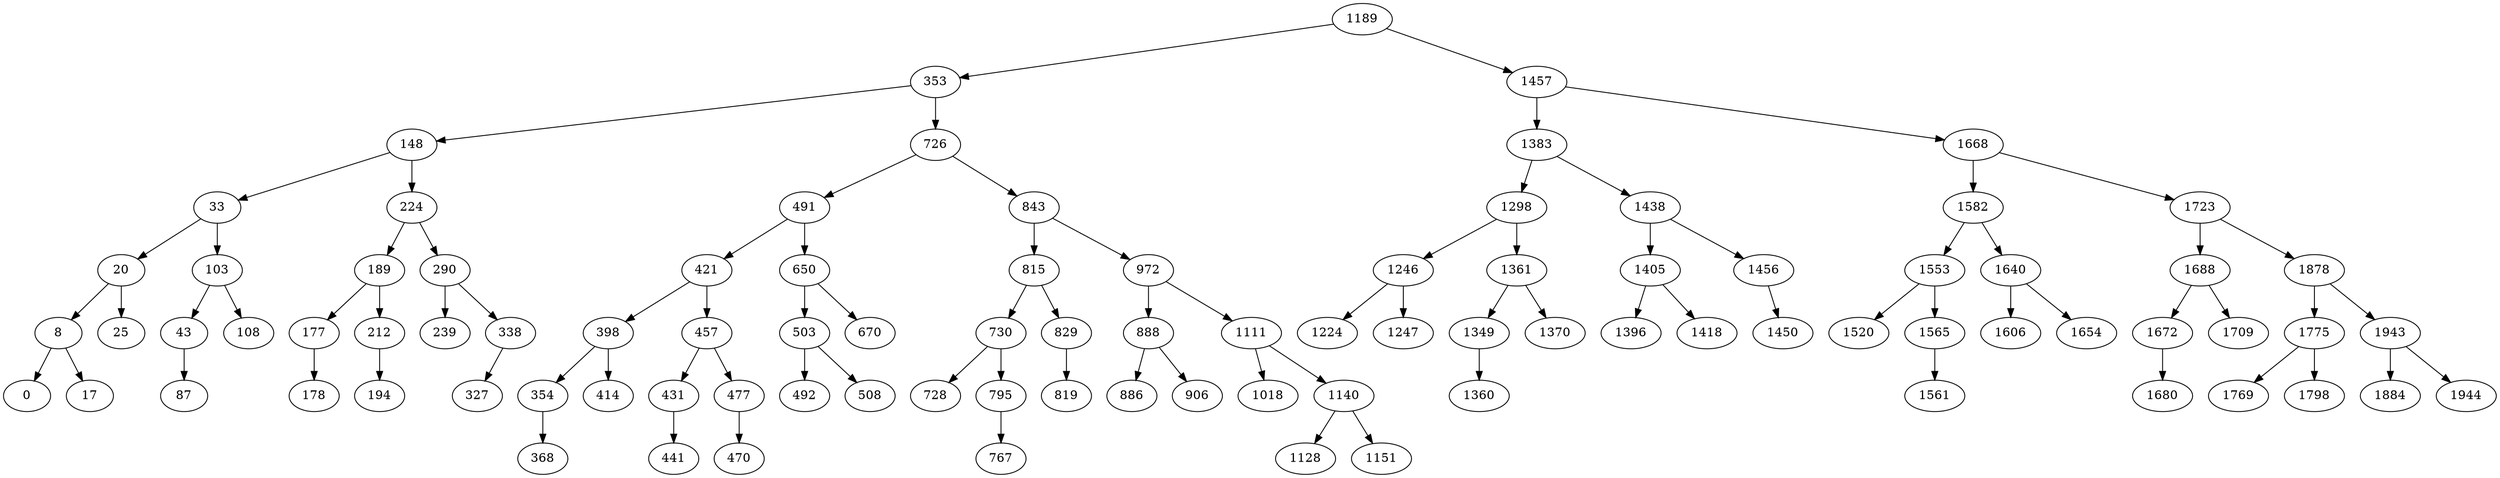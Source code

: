 digraph AVLBaum
{
1189 -> 353;
1189 -> 1457;
353 -> 148;
353 -> 726;
148 -> 33;
148 -> 224;
33 -> 20;
33 -> 103;
20 -> 8;
20 -> 25;
8 -> 0;
8 -> 17;
103 -> 43;
103 -> 108;
43 -> 87;
224 -> 189;
224 -> 290;
189 -> 177;
189 -> 212;
177 -> 178;
212 -> 194;
290 -> 239;
290 -> 338;
338 -> 327;
726 -> 491;
726 -> 843;
491 -> 421;
491 -> 650;
421 -> 398;
421 -> 457;
398 -> 354;
398 -> 414;
354 -> 368;
457 -> 431;
457 -> 477;
431 -> 441;
477 -> 470;
650 -> 503;
650 -> 670;
503 -> 492;
503 -> 508;
843 -> 815;
843 -> 972;
815 -> 730;
815 -> 829;
730 -> 728;
730 -> 795;
795 -> 767;
829 -> 819;
972 -> 888;
972 -> 1111;
888 -> 886;
888 -> 906;
1111 -> 1018;
1111 -> 1140;
1140 -> 1128;
1140 -> 1151;
1457 -> 1383;
1457 -> 1668;
1383 -> 1298;
1383 -> 1438;
1298 -> 1246;
1298 -> 1361;
1246 -> 1224;
1246 -> 1247;
1361 -> 1349;
1361 -> 1370;
1349 -> 1360;
1438 -> 1405;
1438 -> 1456;
1405 -> 1396;
1405 -> 1418;
1456 -> 1450;
1668 -> 1582;
1668 -> 1723;
1582 -> 1553;
1582 -> 1640;
1553 -> 1520;
1553 -> 1565;
1565 -> 1561;
1640 -> 1606;
1640 -> 1654;
1723 -> 1688;
1723 -> 1878;
1688 -> 1672;
1688 -> 1709;
1672 -> 1680;
1878 -> 1775;
1878 -> 1943;
1775 -> 1769;
1775 -> 1798;
1943 -> 1884;
1943 -> 1944;
}
